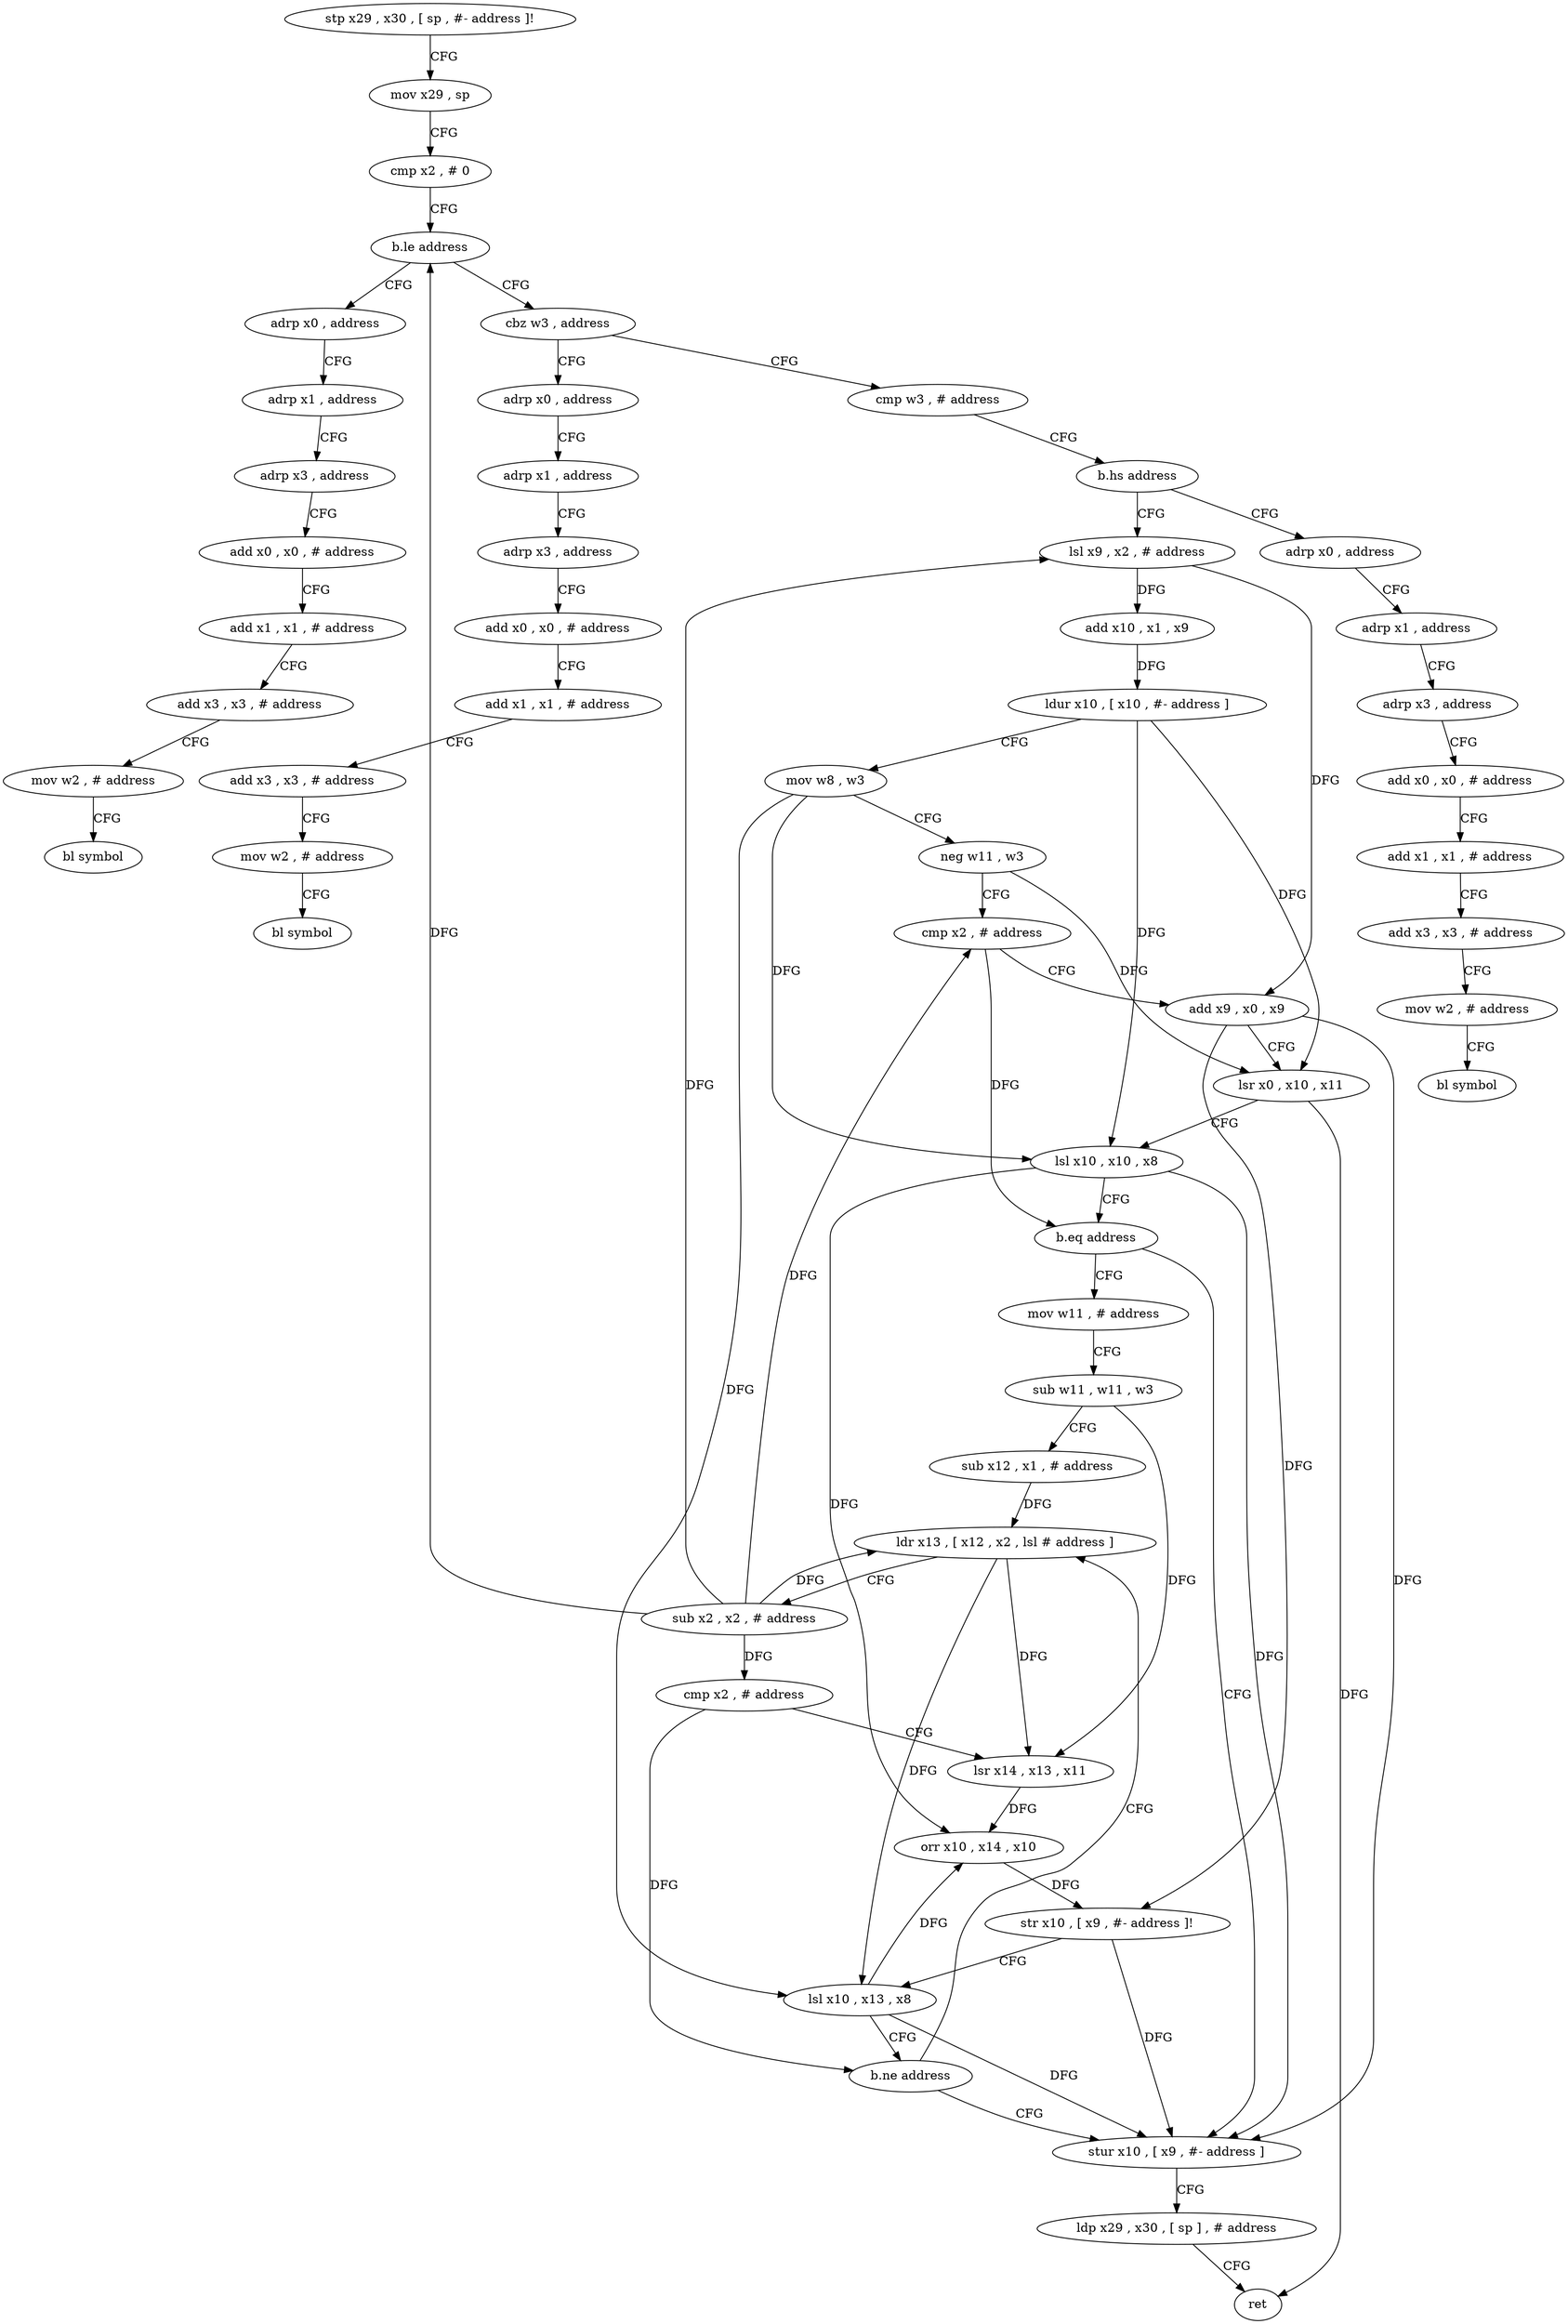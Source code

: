 digraph "func" {
"4222452" [label = "stp x29 , x30 , [ sp , #- address ]!" ]
"4222456" [label = "mov x29 , sp" ]
"4222460" [label = "cmp x2 , # 0" ]
"4222464" [label = "b.le address" ]
"4222576" [label = "adrp x0 , address" ]
"4222468" [label = "cbz w3 , address" ]
"4222580" [label = "adrp x1 , address" ]
"4222584" [label = "adrp x3 , address" ]
"4222588" [label = "add x0 , x0 , # address" ]
"4222592" [label = "add x1 , x1 , # address" ]
"4222596" [label = "add x3 , x3 , # address" ]
"4222600" [label = "mov w2 , # address" ]
"4222604" [label = "bl symbol" ]
"4222608" [label = "adrp x0 , address" ]
"4222472" [label = "cmp w3 , # address" ]
"4222612" [label = "adrp x1 , address" ]
"4222616" [label = "adrp x3 , address" ]
"4222620" [label = "add x0 , x0 , # address" ]
"4222624" [label = "add x1 , x1 , # address" ]
"4222628" [label = "add x3 , x3 , # address" ]
"4222632" [label = "mov w2 , # address" ]
"4222636" [label = "bl symbol" ]
"4222476" [label = "b.hs address" ]
"4222640" [label = "adrp x0 , address" ]
"4222480" [label = "lsl x9 , x2 , # address" ]
"4222644" [label = "adrp x1 , address" ]
"4222648" [label = "adrp x3 , address" ]
"4222652" [label = "add x0 , x0 , # address" ]
"4222656" [label = "add x1 , x1 , # address" ]
"4222660" [label = "add x3 , x3 , # address" ]
"4222664" [label = "mov w2 , # address" ]
"4222668" [label = "bl symbol" ]
"4222484" [label = "add x10 , x1 , x9" ]
"4222488" [label = "ldur x10 , [ x10 , #- address ]" ]
"4222492" [label = "mov w8 , w3" ]
"4222496" [label = "neg w11 , w3" ]
"4222500" [label = "cmp x2 , # address" ]
"4222504" [label = "add x9 , x0 , x9" ]
"4222508" [label = "lsr x0 , x10 , x11" ]
"4222512" [label = "lsl x10 , x10 , x8" ]
"4222516" [label = "b.eq address" ]
"4222564" [label = "stur x10 , [ x9 , #- address ]" ]
"4222520" [label = "mov w11 , # address" ]
"4222568" [label = "ldp x29 , x30 , [ sp ] , # address" ]
"4222572" [label = "ret" ]
"4222524" [label = "sub w11 , w11 , w3" ]
"4222528" [label = "sub x12 , x1 , # address" ]
"4222532" [label = "ldr x13 , [ x12 , x2 , lsl # address ]" ]
"4222536" [label = "sub x2 , x2 , # address" ]
"4222540" [label = "cmp x2 , # address" ]
"4222544" [label = "lsr x14 , x13 , x11" ]
"4222548" [label = "orr x10 , x14 , x10" ]
"4222552" [label = "str x10 , [ x9 , #- address ]!" ]
"4222556" [label = "lsl x10 , x13 , x8" ]
"4222560" [label = "b.ne address" ]
"4222452" -> "4222456" [ label = "CFG" ]
"4222456" -> "4222460" [ label = "CFG" ]
"4222460" -> "4222464" [ label = "CFG" ]
"4222464" -> "4222576" [ label = "CFG" ]
"4222464" -> "4222468" [ label = "CFG" ]
"4222576" -> "4222580" [ label = "CFG" ]
"4222468" -> "4222608" [ label = "CFG" ]
"4222468" -> "4222472" [ label = "CFG" ]
"4222580" -> "4222584" [ label = "CFG" ]
"4222584" -> "4222588" [ label = "CFG" ]
"4222588" -> "4222592" [ label = "CFG" ]
"4222592" -> "4222596" [ label = "CFG" ]
"4222596" -> "4222600" [ label = "CFG" ]
"4222600" -> "4222604" [ label = "CFG" ]
"4222608" -> "4222612" [ label = "CFG" ]
"4222472" -> "4222476" [ label = "CFG" ]
"4222612" -> "4222616" [ label = "CFG" ]
"4222616" -> "4222620" [ label = "CFG" ]
"4222620" -> "4222624" [ label = "CFG" ]
"4222624" -> "4222628" [ label = "CFG" ]
"4222628" -> "4222632" [ label = "CFG" ]
"4222632" -> "4222636" [ label = "CFG" ]
"4222476" -> "4222640" [ label = "CFG" ]
"4222476" -> "4222480" [ label = "CFG" ]
"4222640" -> "4222644" [ label = "CFG" ]
"4222480" -> "4222484" [ label = "DFG" ]
"4222480" -> "4222504" [ label = "DFG" ]
"4222644" -> "4222648" [ label = "CFG" ]
"4222648" -> "4222652" [ label = "CFG" ]
"4222652" -> "4222656" [ label = "CFG" ]
"4222656" -> "4222660" [ label = "CFG" ]
"4222660" -> "4222664" [ label = "CFG" ]
"4222664" -> "4222668" [ label = "CFG" ]
"4222484" -> "4222488" [ label = "DFG" ]
"4222488" -> "4222492" [ label = "CFG" ]
"4222488" -> "4222508" [ label = "DFG" ]
"4222488" -> "4222512" [ label = "DFG" ]
"4222492" -> "4222496" [ label = "CFG" ]
"4222492" -> "4222512" [ label = "DFG" ]
"4222492" -> "4222556" [ label = "DFG" ]
"4222496" -> "4222500" [ label = "CFG" ]
"4222496" -> "4222508" [ label = "DFG" ]
"4222500" -> "4222504" [ label = "CFG" ]
"4222500" -> "4222516" [ label = "DFG" ]
"4222504" -> "4222508" [ label = "CFG" ]
"4222504" -> "4222564" [ label = "DFG" ]
"4222504" -> "4222552" [ label = "DFG" ]
"4222508" -> "4222512" [ label = "CFG" ]
"4222508" -> "4222572" [ label = "DFG" ]
"4222512" -> "4222516" [ label = "CFG" ]
"4222512" -> "4222564" [ label = "DFG" ]
"4222512" -> "4222548" [ label = "DFG" ]
"4222516" -> "4222564" [ label = "CFG" ]
"4222516" -> "4222520" [ label = "CFG" ]
"4222564" -> "4222568" [ label = "CFG" ]
"4222520" -> "4222524" [ label = "CFG" ]
"4222568" -> "4222572" [ label = "CFG" ]
"4222524" -> "4222528" [ label = "CFG" ]
"4222524" -> "4222544" [ label = "DFG" ]
"4222528" -> "4222532" [ label = "DFG" ]
"4222532" -> "4222536" [ label = "CFG" ]
"4222532" -> "4222544" [ label = "DFG" ]
"4222532" -> "4222556" [ label = "DFG" ]
"4222536" -> "4222540" [ label = "DFG" ]
"4222536" -> "4222464" [ label = "DFG" ]
"4222536" -> "4222480" [ label = "DFG" ]
"4222536" -> "4222500" [ label = "DFG" ]
"4222536" -> "4222532" [ label = "DFG" ]
"4222540" -> "4222544" [ label = "CFG" ]
"4222540" -> "4222560" [ label = "DFG" ]
"4222544" -> "4222548" [ label = "DFG" ]
"4222548" -> "4222552" [ label = "DFG" ]
"4222552" -> "4222556" [ label = "CFG" ]
"4222552" -> "4222564" [ label = "DFG" ]
"4222556" -> "4222560" [ label = "CFG" ]
"4222556" -> "4222564" [ label = "DFG" ]
"4222556" -> "4222548" [ label = "DFG" ]
"4222560" -> "4222532" [ label = "CFG" ]
"4222560" -> "4222564" [ label = "CFG" ]
}

